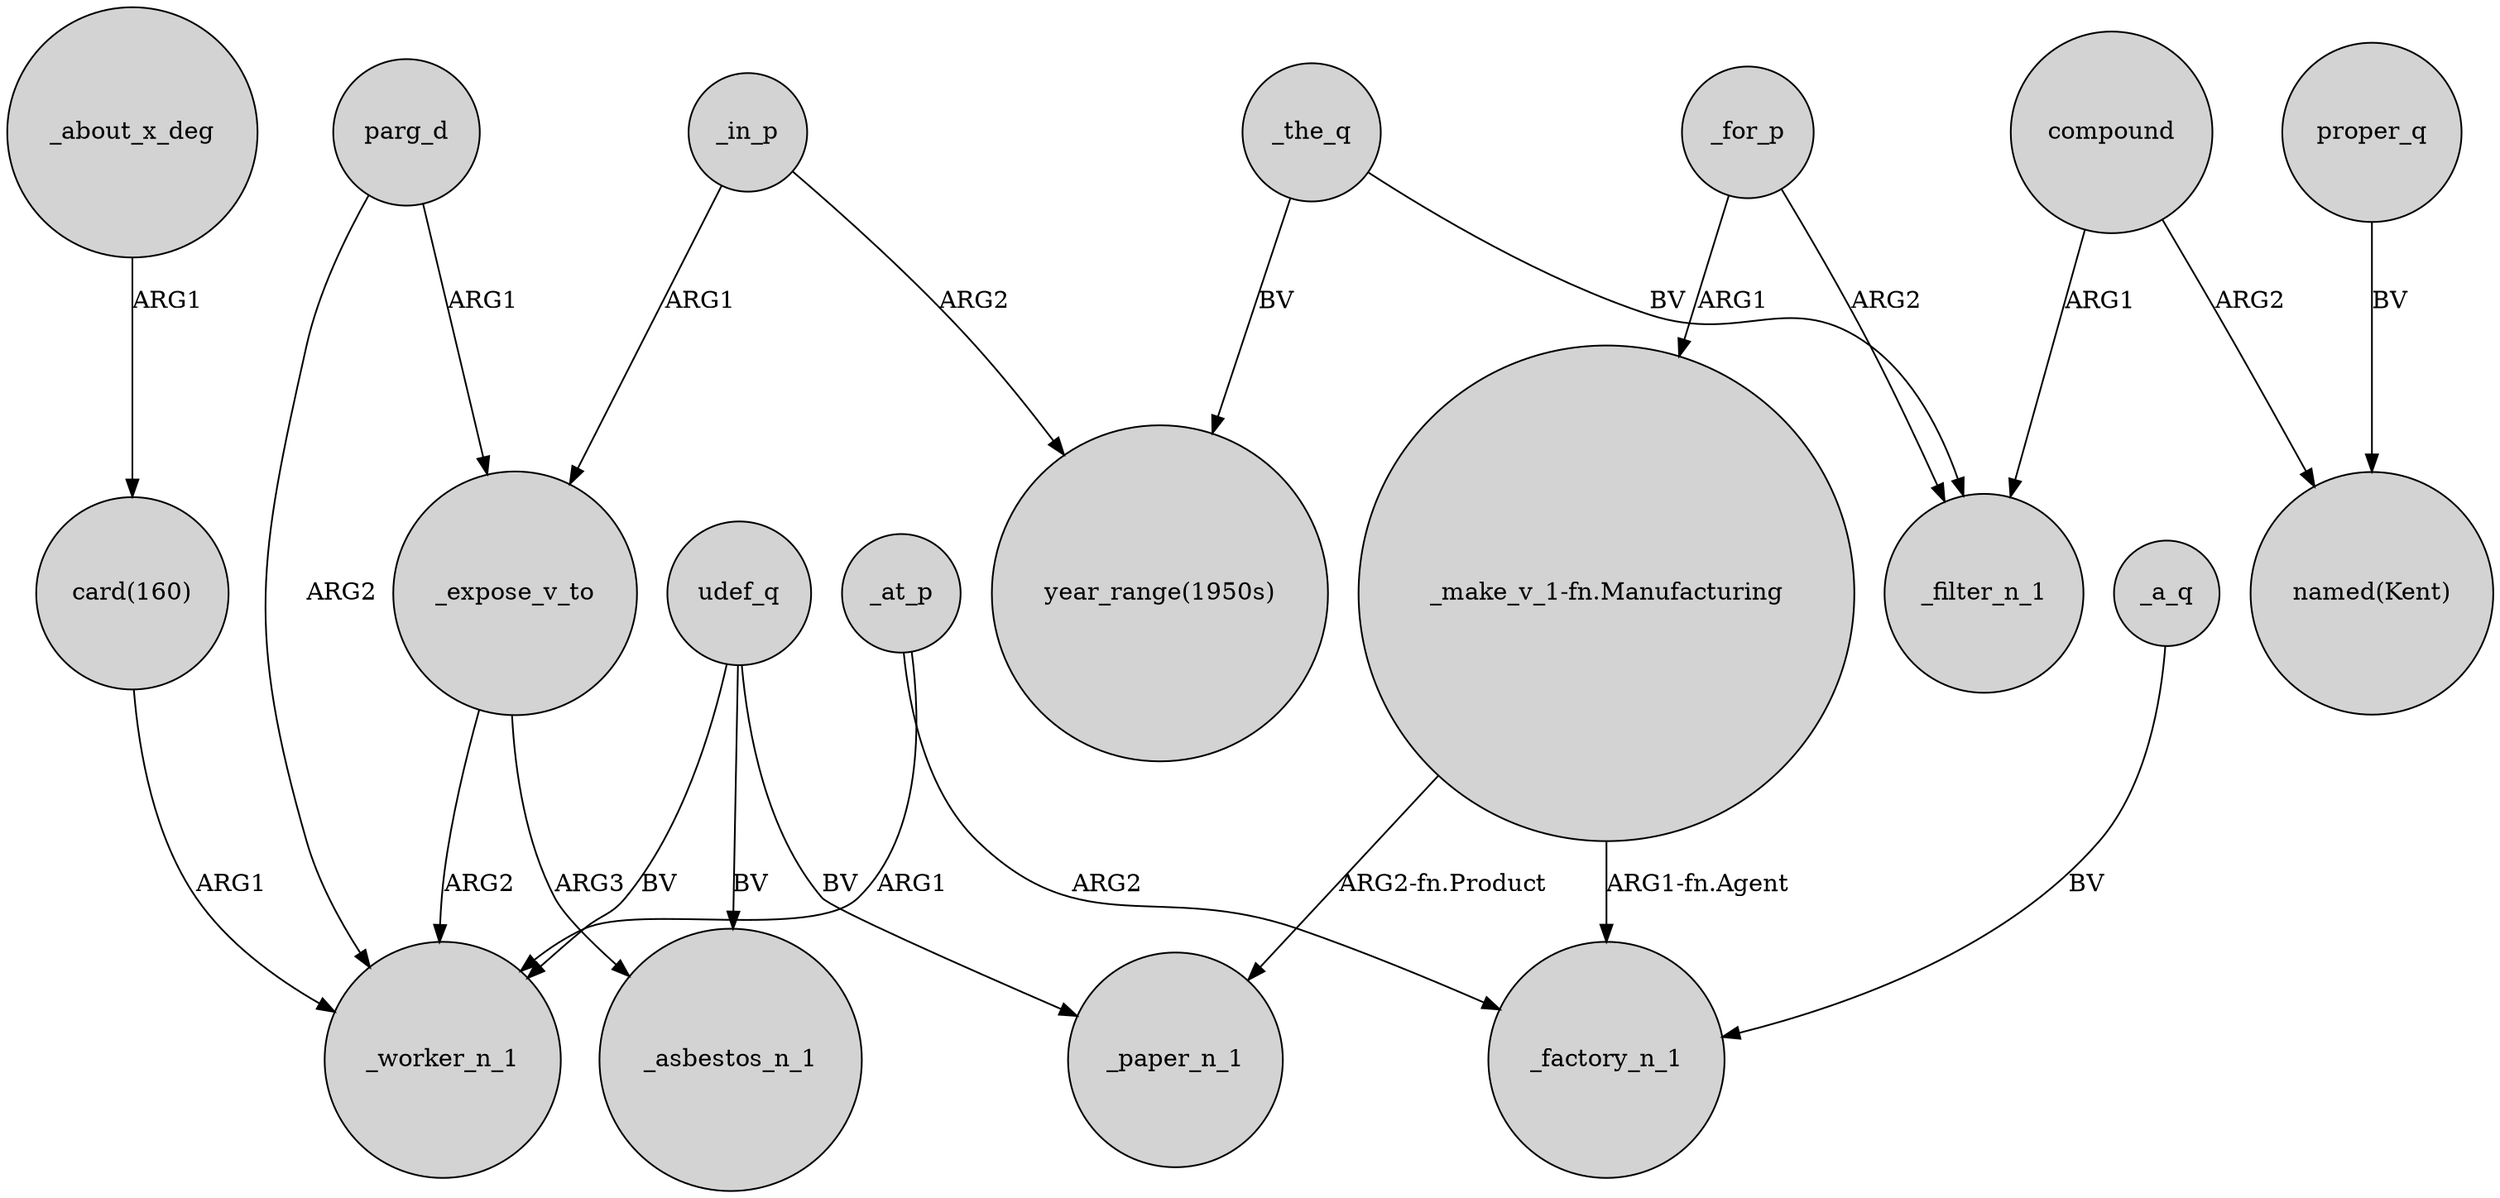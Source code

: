 digraph {
	node [shape=circle style=filled]
	_about_x_deg -> "card(160)" [label=ARG1]
	"_make_v_1-fn.Manufacturing" -> _factory_n_1 [label="ARG1-fn.Agent"]
	_for_p -> "_make_v_1-fn.Manufacturing" [label=ARG1]
	udef_q -> _worker_n_1 [label=BV]
	compound -> "named(Kent)" [label=ARG2]
	_at_p -> _worker_n_1 [label=ARG1]
	_in_p -> _expose_v_to [label=ARG1]
	_the_q -> _filter_n_1 [label=BV]
	_expose_v_to -> _asbestos_n_1 [label=ARG3]
	udef_q -> _asbestos_n_1 [label=BV]
	_at_p -> _factory_n_1 [label=ARG2]
	udef_q -> _paper_n_1 [label=BV]
	_in_p -> "year_range(1950s)" [label=ARG2]
	_expose_v_to -> _worker_n_1 [label=ARG2]
	"card(160)" -> _worker_n_1 [label=ARG1]
	"_make_v_1-fn.Manufacturing" -> _paper_n_1 [label="ARG2-fn.Product"]
	proper_q -> "named(Kent)" [label=BV]
	_a_q -> _factory_n_1 [label=BV]
	parg_d -> _expose_v_to [label=ARG1]
	parg_d -> _worker_n_1 [label=ARG2]
	_for_p -> _filter_n_1 [label=ARG2]
	_the_q -> "year_range(1950s)" [label=BV]
	compound -> _filter_n_1 [label=ARG1]
}
